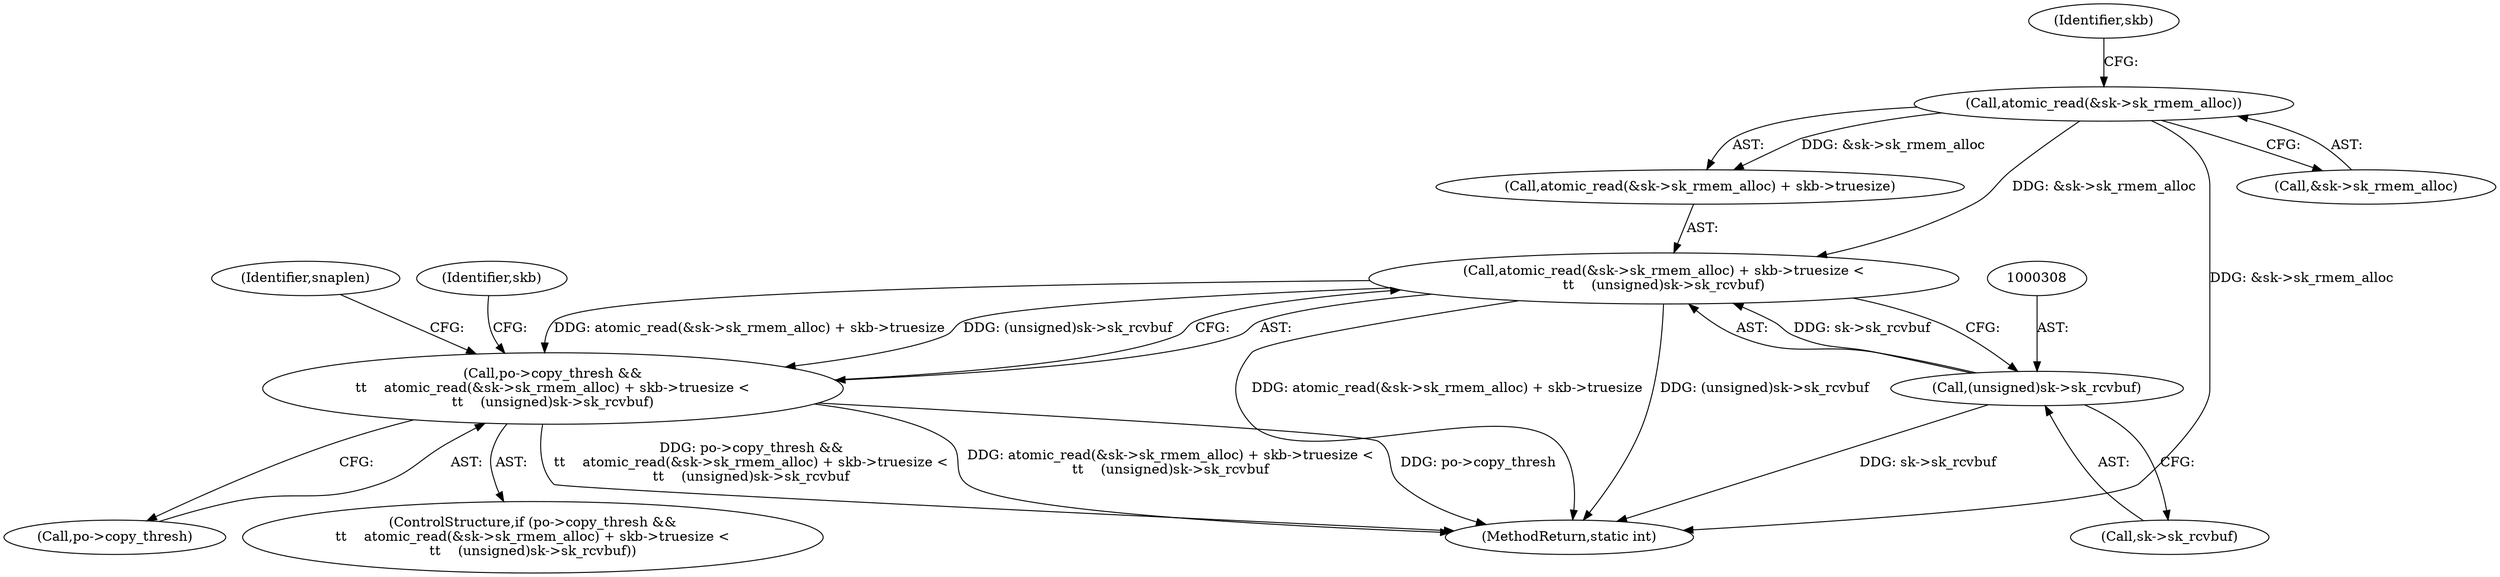 digraph "0_linux_13fcb7bd322164c67926ffe272846d4860196dc6_0@API" {
"1000297" [label="(Call,atomic_read(&sk->sk_rmem_alloc) + skb->truesize <\n\t\t    (unsigned)sk->sk_rcvbuf)"];
"1000299" [label="(Call,atomic_read(&sk->sk_rmem_alloc))"];
"1000307" [label="(Call,(unsigned)sk->sk_rcvbuf)"];
"1000293" [label="(Call,po->copy_thresh &&\n\t\t    atomic_read(&sk->sk_rmem_alloc) + skb->truesize <\n\t\t    (unsigned)sk->sk_rcvbuf)"];
"1000298" [label="(Call,atomic_read(&sk->sk_rmem_alloc) + skb->truesize)"];
"1000297" [label="(Call,atomic_read(&sk->sk_rmem_alloc) + skb->truesize <\n\t\t    (unsigned)sk->sk_rcvbuf)"];
"1000307" [label="(Call,(unsigned)sk->sk_rcvbuf)"];
"1000292" [label="(ControlStructure,if (po->copy_thresh &&\n\t\t    atomic_read(&sk->sk_rmem_alloc) + skb->truesize <\n\t\t    (unsigned)sk->sk_rcvbuf))"];
"1000315" [label="(Identifier,skb)"];
"1000294" [label="(Call,po->copy_thresh)"];
"1000293" [label="(Call,po->copy_thresh &&\n\t\t    atomic_read(&sk->sk_rmem_alloc) + skb->truesize <\n\t\t    (unsigned)sk->sk_rcvbuf)"];
"1000339" [label="(Identifier,snaplen)"];
"1000840" [label="(MethodReturn,static int)"];
"1000309" [label="(Call,sk->sk_rcvbuf)"];
"1000300" [label="(Call,&sk->sk_rmem_alloc)"];
"1000305" [label="(Identifier,skb)"];
"1000299" [label="(Call,atomic_read(&sk->sk_rmem_alloc))"];
"1000297" -> "1000293"  [label="AST: "];
"1000297" -> "1000307"  [label="CFG: "];
"1000298" -> "1000297"  [label="AST: "];
"1000307" -> "1000297"  [label="AST: "];
"1000293" -> "1000297"  [label="CFG: "];
"1000297" -> "1000840"  [label="DDG: atomic_read(&sk->sk_rmem_alloc) + skb->truesize"];
"1000297" -> "1000840"  [label="DDG: (unsigned)sk->sk_rcvbuf"];
"1000297" -> "1000293"  [label="DDG: atomic_read(&sk->sk_rmem_alloc) + skb->truesize"];
"1000297" -> "1000293"  [label="DDG: (unsigned)sk->sk_rcvbuf"];
"1000299" -> "1000297"  [label="DDG: &sk->sk_rmem_alloc"];
"1000307" -> "1000297"  [label="DDG: sk->sk_rcvbuf"];
"1000299" -> "1000298"  [label="AST: "];
"1000299" -> "1000300"  [label="CFG: "];
"1000300" -> "1000299"  [label="AST: "];
"1000305" -> "1000299"  [label="CFG: "];
"1000299" -> "1000840"  [label="DDG: &sk->sk_rmem_alloc"];
"1000299" -> "1000298"  [label="DDG: &sk->sk_rmem_alloc"];
"1000307" -> "1000309"  [label="CFG: "];
"1000308" -> "1000307"  [label="AST: "];
"1000309" -> "1000307"  [label="AST: "];
"1000307" -> "1000840"  [label="DDG: sk->sk_rcvbuf"];
"1000293" -> "1000292"  [label="AST: "];
"1000293" -> "1000294"  [label="CFG: "];
"1000294" -> "1000293"  [label="AST: "];
"1000315" -> "1000293"  [label="CFG: "];
"1000339" -> "1000293"  [label="CFG: "];
"1000293" -> "1000840"  [label="DDG: po->copy_thresh"];
"1000293" -> "1000840"  [label="DDG: po->copy_thresh &&\n\t\t    atomic_read(&sk->sk_rmem_alloc) + skb->truesize <\n\t\t    (unsigned)sk->sk_rcvbuf"];
"1000293" -> "1000840"  [label="DDG: atomic_read(&sk->sk_rmem_alloc) + skb->truesize <\n\t\t    (unsigned)sk->sk_rcvbuf"];
}
